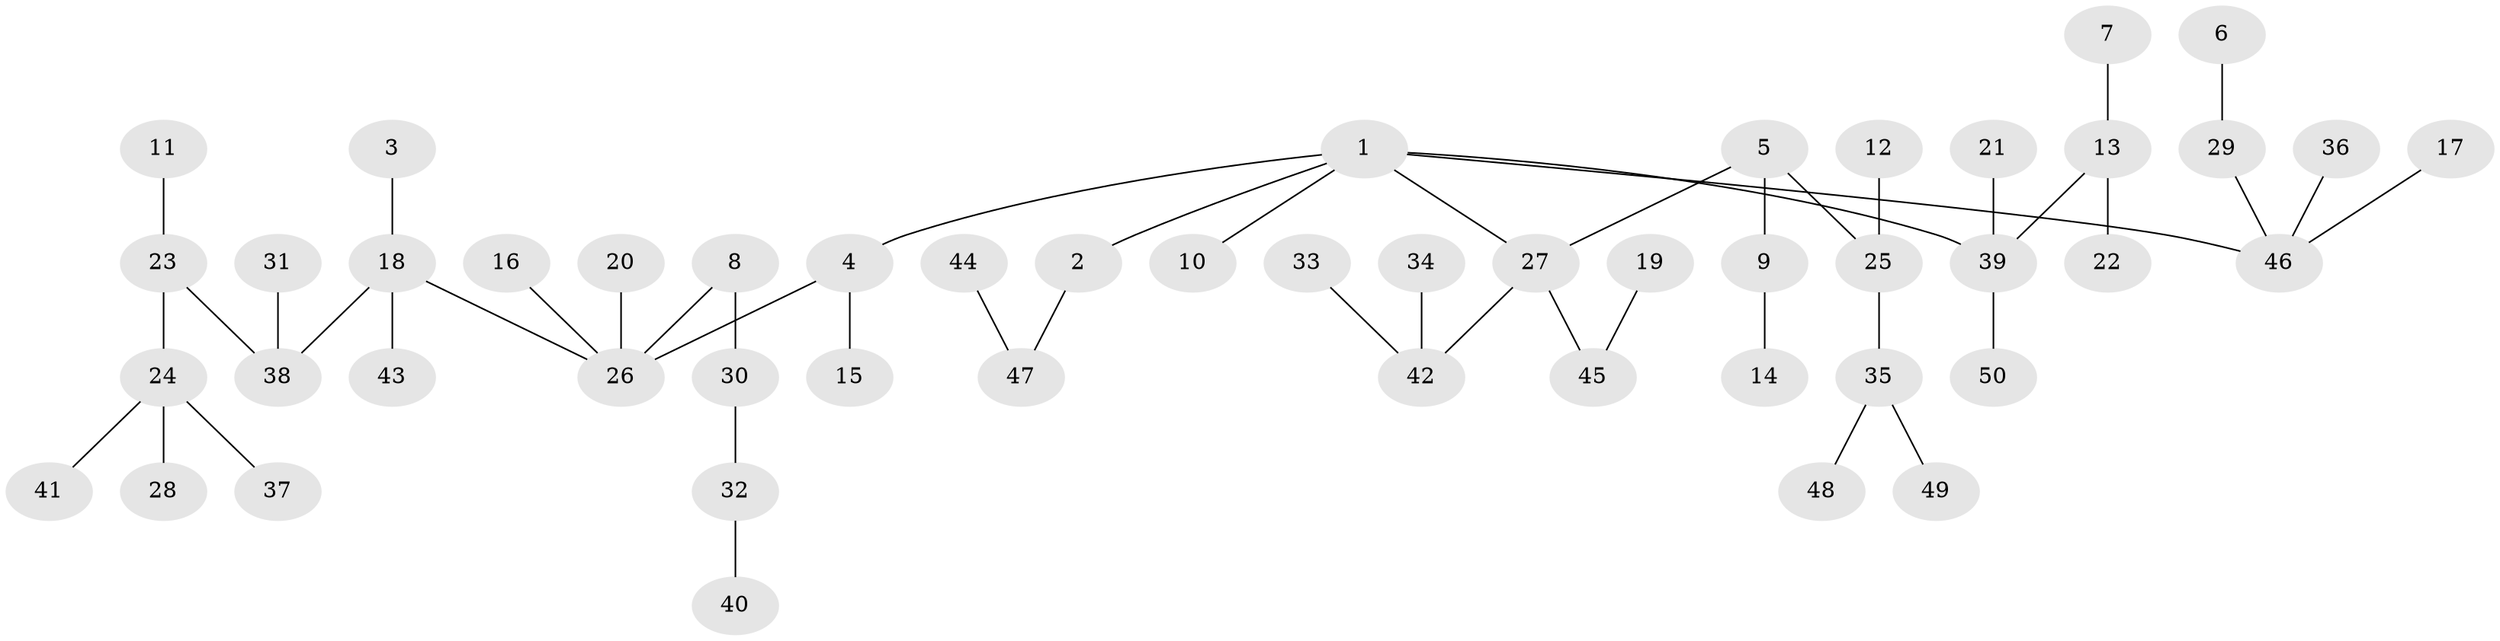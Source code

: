 // original degree distribution, {4: 0.07228915662650602, 5: 0.060240963855421686, 6: 0.024096385542168676, 2: 0.2289156626506024, 3: 0.08433734939759036, 1: 0.5301204819277109}
// Generated by graph-tools (version 1.1) at 2025/37/03/04/25 23:37:19]
// undirected, 50 vertices, 49 edges
graph export_dot {
  node [color=gray90,style=filled];
  1;
  2;
  3;
  4;
  5;
  6;
  7;
  8;
  9;
  10;
  11;
  12;
  13;
  14;
  15;
  16;
  17;
  18;
  19;
  20;
  21;
  22;
  23;
  24;
  25;
  26;
  27;
  28;
  29;
  30;
  31;
  32;
  33;
  34;
  35;
  36;
  37;
  38;
  39;
  40;
  41;
  42;
  43;
  44;
  45;
  46;
  47;
  48;
  49;
  50;
  1 -- 2 [weight=1.0];
  1 -- 4 [weight=1.0];
  1 -- 10 [weight=1.0];
  1 -- 27 [weight=1.0];
  1 -- 39 [weight=1.0];
  1 -- 46 [weight=1.0];
  2 -- 47 [weight=1.0];
  3 -- 18 [weight=1.0];
  4 -- 15 [weight=1.0];
  4 -- 26 [weight=1.0];
  5 -- 9 [weight=1.0];
  5 -- 25 [weight=1.0];
  5 -- 27 [weight=1.0];
  6 -- 29 [weight=1.0];
  7 -- 13 [weight=1.0];
  8 -- 26 [weight=1.0];
  8 -- 30 [weight=1.0];
  9 -- 14 [weight=1.0];
  11 -- 23 [weight=1.0];
  12 -- 25 [weight=1.0];
  13 -- 22 [weight=1.0];
  13 -- 39 [weight=1.0];
  16 -- 26 [weight=1.0];
  17 -- 46 [weight=1.0];
  18 -- 26 [weight=1.0];
  18 -- 38 [weight=1.0];
  18 -- 43 [weight=1.0];
  19 -- 45 [weight=1.0];
  20 -- 26 [weight=1.0];
  21 -- 39 [weight=1.0];
  23 -- 24 [weight=1.0];
  23 -- 38 [weight=1.0];
  24 -- 28 [weight=1.0];
  24 -- 37 [weight=1.0];
  24 -- 41 [weight=1.0];
  25 -- 35 [weight=1.0];
  27 -- 42 [weight=1.0];
  27 -- 45 [weight=1.0];
  29 -- 46 [weight=1.0];
  30 -- 32 [weight=1.0];
  31 -- 38 [weight=1.0];
  32 -- 40 [weight=1.0];
  33 -- 42 [weight=1.0];
  34 -- 42 [weight=1.0];
  35 -- 48 [weight=1.0];
  35 -- 49 [weight=1.0];
  36 -- 46 [weight=1.0];
  39 -- 50 [weight=1.0];
  44 -- 47 [weight=1.0];
}

